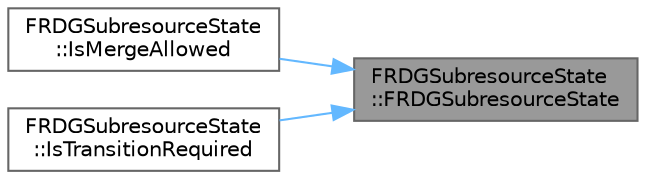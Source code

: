 digraph "FRDGSubresourceState::FRDGSubresourceState"
{
 // INTERACTIVE_SVG=YES
 // LATEX_PDF_SIZE
  bgcolor="transparent";
  edge [fontname=Helvetica,fontsize=10,labelfontname=Helvetica,labelfontsize=10];
  node [fontname=Helvetica,fontsize=10,shape=box,height=0.2,width=0.4];
  rankdir="RL";
  Node1 [id="Node000001",label="FRDGSubresourceState\l::FRDGSubresourceState",height=0.2,width=0.4,color="gray40", fillcolor="grey60", style="filled", fontcolor="black",tooltip=" "];
  Node1 -> Node2 [id="edge1_Node000001_Node000002",dir="back",color="steelblue1",style="solid",tooltip=" "];
  Node2 [id="Node000002",label="FRDGSubresourceState\l::IsMergeAllowed",height=0.2,width=0.4,color="grey40", fillcolor="white", style="filled",URL="$d1/dbf/structFRDGSubresourceState.html#a4b7d721789e4b283b96adc7f2c2c0d7b",tooltip="Given a before and after state, returns whether they can be merged into a single state."];
  Node1 -> Node3 [id="edge2_Node000001_Node000003",dir="back",color="steelblue1",style="solid",tooltip=" "];
  Node3 [id="Node000003",label="FRDGSubresourceState\l::IsTransitionRequired",height=0.2,width=0.4,color="grey40", fillcolor="white", style="filled",URL="$d1/dbf/structFRDGSubresourceState.html#a9d4d4e318832984d38ed9b772e71ef12",tooltip="Given a before and after state, returns whether a resource barrier is required."];
}
